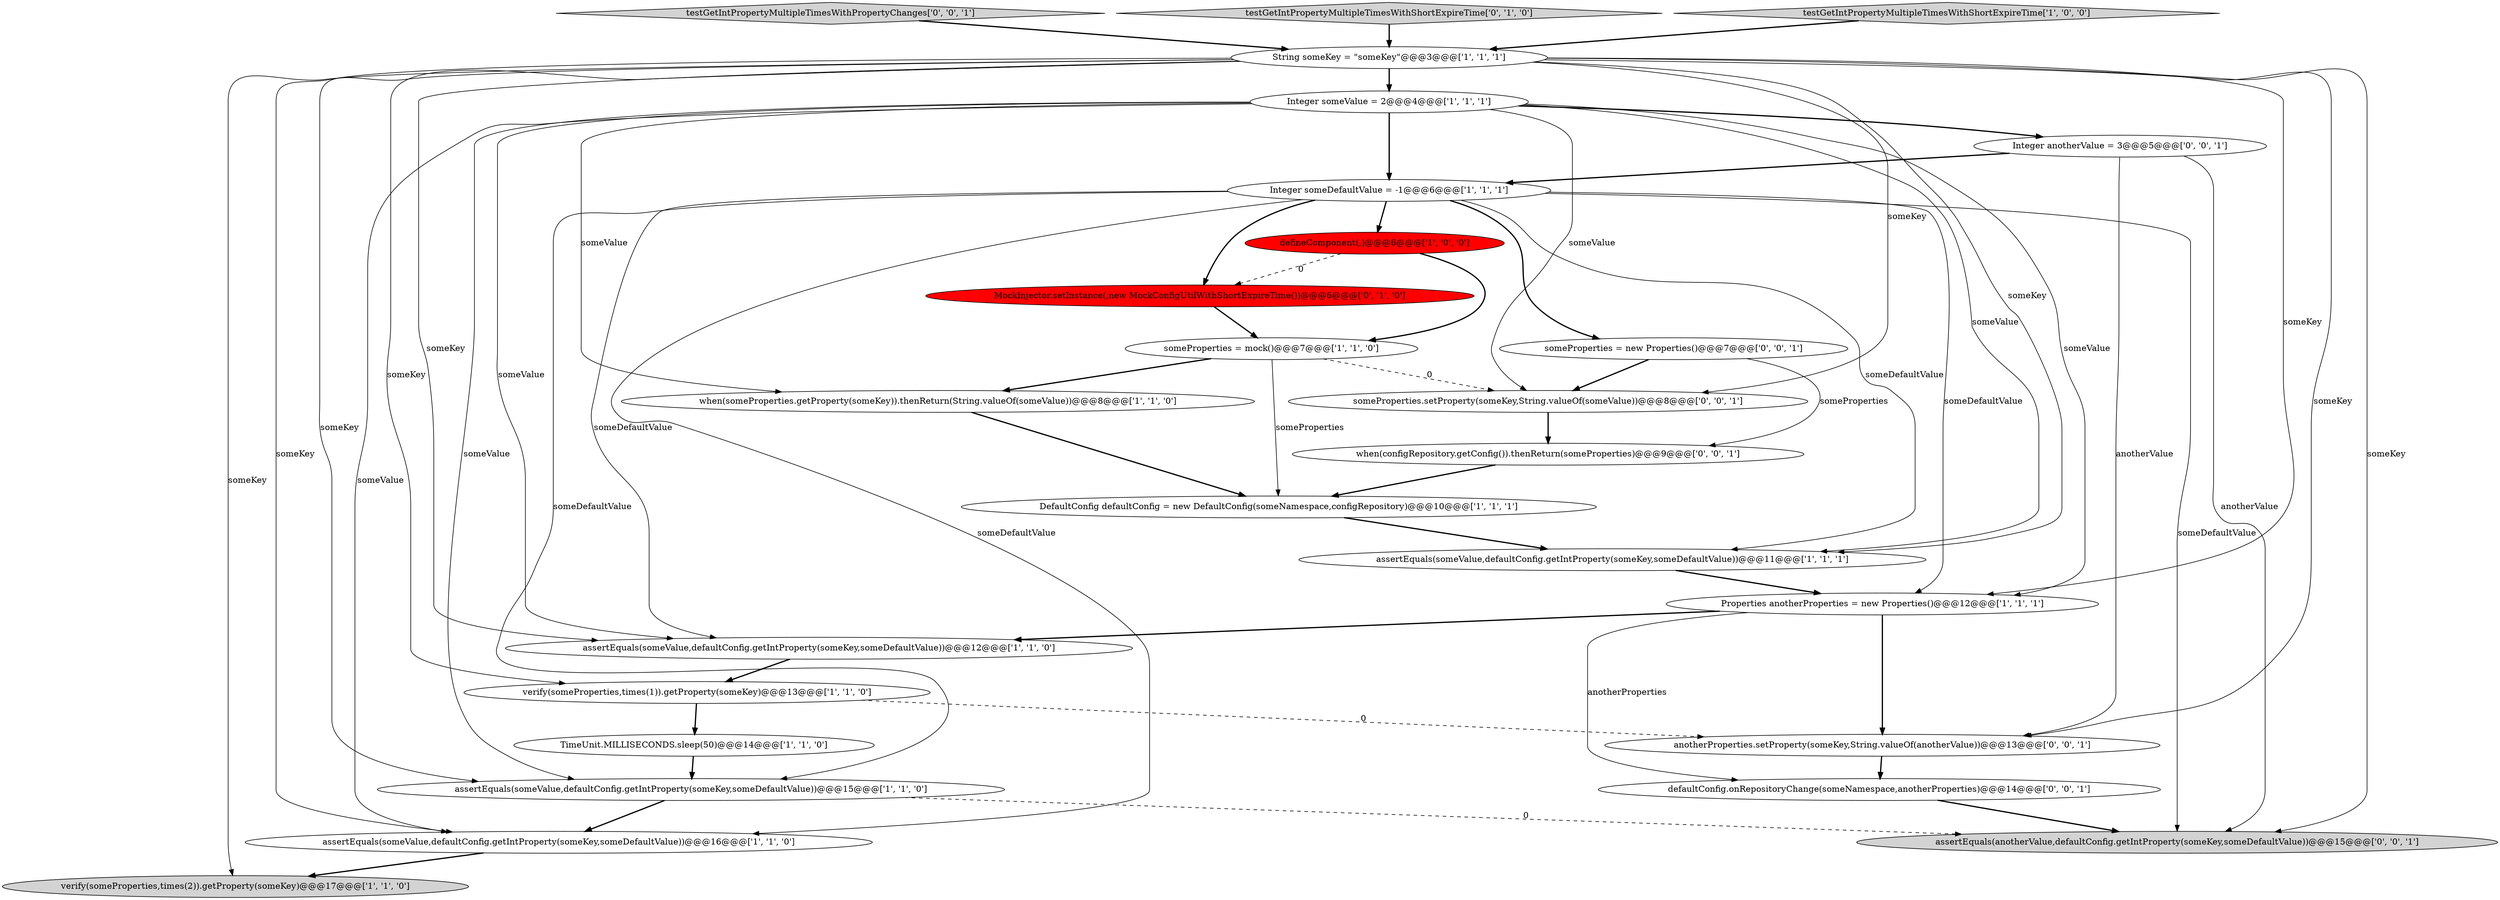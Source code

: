 digraph {
21 [style = filled, label = "someProperties.setProperty(someKey,String.valueOf(someValue))@@@8@@@['0', '0', '1']", fillcolor = white, shape = ellipse image = "AAA0AAABBB3BBB"];
24 [style = filled, label = "when(configRepository.getConfig()).thenReturn(someProperties)@@@9@@@['0', '0', '1']", fillcolor = white, shape = ellipse image = "AAA0AAABBB3BBB"];
23 [style = filled, label = "testGetIntPropertyMultipleTimesWithPropertyChanges['0', '0', '1']", fillcolor = lightgray, shape = diamond image = "AAA0AAABBB3BBB"];
8 [style = filled, label = "Properties anotherProperties = new Properties()@@@12@@@['1', '1', '1']", fillcolor = white, shape = ellipse image = "AAA0AAABBB1BBB"];
16 [style = filled, label = "testGetIntPropertyMultipleTimesWithShortExpireTime['0', '1', '0']", fillcolor = lightgray, shape = diamond image = "AAA0AAABBB2BBB"];
17 [style = filled, label = "MockInjector.setInstance(,new MockConfigUtilWithShortExpireTime())@@@6@@@['0', '1', '0']", fillcolor = red, shape = ellipse image = "AAA1AAABBB2BBB"];
4 [style = filled, label = "someProperties = mock()@@@7@@@['1', '1', '0']", fillcolor = white, shape = ellipse image = "AAA0AAABBB1BBB"];
0 [style = filled, label = "verify(someProperties,times(2)).getProperty(someKey)@@@17@@@['1', '1', '0']", fillcolor = lightgray, shape = ellipse image = "AAA0AAABBB1BBB"];
22 [style = filled, label = "anotherProperties.setProperty(someKey,String.valueOf(anotherValue))@@@13@@@['0', '0', '1']", fillcolor = white, shape = ellipse image = "AAA0AAABBB3BBB"];
11 [style = filled, label = "verify(someProperties,times(1)).getProperty(someKey)@@@13@@@['1', '1', '0']", fillcolor = white, shape = ellipse image = "AAA0AAABBB1BBB"];
7 [style = filled, label = "assertEquals(someValue,defaultConfig.getIntProperty(someKey,someDefaultValue))@@@15@@@['1', '1', '0']", fillcolor = white, shape = ellipse image = "AAA0AAABBB1BBB"];
5 [style = filled, label = "Integer someValue = 2@@@4@@@['1', '1', '1']", fillcolor = white, shape = ellipse image = "AAA0AAABBB1BBB"];
1 [style = filled, label = "assertEquals(someValue,defaultConfig.getIntProperty(someKey,someDefaultValue))@@@12@@@['1', '1', '0']", fillcolor = white, shape = ellipse image = "AAA0AAABBB1BBB"];
10 [style = filled, label = "assertEquals(someValue,defaultConfig.getIntProperty(someKey,someDefaultValue))@@@16@@@['1', '1', '0']", fillcolor = white, shape = ellipse image = "AAA0AAABBB1BBB"];
14 [style = filled, label = "Integer someDefaultValue = -1@@@6@@@['1', '1', '1']", fillcolor = white, shape = ellipse image = "AAA0AAABBB1BBB"];
12 [style = filled, label = "DefaultConfig defaultConfig = new DefaultConfig(someNamespace,configRepository)@@@10@@@['1', '1', '1']", fillcolor = white, shape = ellipse image = "AAA0AAABBB1BBB"];
13 [style = filled, label = "assertEquals(someValue,defaultConfig.getIntProperty(someKey,someDefaultValue))@@@11@@@['1', '1', '1']", fillcolor = white, shape = ellipse image = "AAA0AAABBB1BBB"];
18 [style = filled, label = "defaultConfig.onRepositoryChange(someNamespace,anotherProperties)@@@14@@@['0', '0', '1']", fillcolor = white, shape = ellipse image = "AAA0AAABBB3BBB"];
25 [style = filled, label = "assertEquals(anotherValue,defaultConfig.getIntProperty(someKey,someDefaultValue))@@@15@@@['0', '0', '1']", fillcolor = lightgray, shape = ellipse image = "AAA0AAABBB3BBB"];
15 [style = filled, label = "String someKey = \"someKey\"@@@3@@@['1', '1', '1']", fillcolor = white, shape = ellipse image = "AAA0AAABBB1BBB"];
19 [style = filled, label = "Integer anotherValue = 3@@@5@@@['0', '0', '1']", fillcolor = white, shape = ellipse image = "AAA0AAABBB3BBB"];
6 [style = filled, label = "when(someProperties.getProperty(someKey)).thenReturn(String.valueOf(someValue))@@@8@@@['1', '1', '0']", fillcolor = white, shape = ellipse image = "AAA0AAABBB1BBB"];
2 [style = filled, label = "defineComponent(,)@@@6@@@['1', '0', '0']", fillcolor = red, shape = ellipse image = "AAA1AAABBB1BBB"];
9 [style = filled, label = "testGetIntPropertyMultipleTimesWithShortExpireTime['1', '0', '0']", fillcolor = lightgray, shape = diamond image = "AAA0AAABBB1BBB"];
3 [style = filled, label = "TimeUnit.MILLISECONDS.sleep(50)@@@14@@@['1', '1', '0']", fillcolor = white, shape = ellipse image = "AAA0AAABBB1BBB"];
20 [style = filled, label = "someProperties = new Properties()@@@7@@@['0', '0', '1']", fillcolor = white, shape = ellipse image = "AAA0AAABBB3BBB"];
14->13 [style = solid, label="someDefaultValue"];
16->15 [style = bold, label=""];
24->12 [style = bold, label=""];
14->7 [style = solid, label="someDefaultValue"];
19->22 [style = solid, label="anotherValue"];
5->6 [style = solid, label="someValue"];
4->6 [style = bold, label=""];
7->10 [style = bold, label=""];
5->13 [style = solid, label="someValue"];
5->21 [style = solid, label="someValue"];
23->15 [style = bold, label=""];
15->22 [style = solid, label="someKey"];
15->1 [style = solid, label="someKey"];
11->22 [style = dashed, label="0"];
5->8 [style = solid, label="someValue"];
8->18 [style = solid, label="anotherProperties"];
14->17 [style = bold, label=""];
5->1 [style = solid, label="someValue"];
21->24 [style = bold, label=""];
5->14 [style = bold, label=""];
5->10 [style = solid, label="someValue"];
4->21 [style = dashed, label="0"];
2->17 [style = dashed, label="0"];
2->4 [style = bold, label=""];
14->10 [style = solid, label="someDefaultValue"];
15->5 [style = bold, label=""];
1->11 [style = bold, label=""];
8->22 [style = bold, label=""];
14->8 [style = solid, label="someDefaultValue"];
15->0 [style = solid, label="someKey"];
20->21 [style = bold, label=""];
8->1 [style = bold, label=""];
12->13 [style = bold, label=""];
5->19 [style = bold, label=""];
22->18 [style = bold, label=""];
4->12 [style = solid, label="someProperties"];
15->8 [style = solid, label="someKey"];
19->14 [style = bold, label=""];
3->7 [style = bold, label=""];
11->3 [style = bold, label=""];
14->1 [style = solid, label="someDefaultValue"];
9->15 [style = bold, label=""];
10->0 [style = bold, label=""];
15->11 [style = solid, label="someKey"];
18->25 [style = bold, label=""];
7->25 [style = dashed, label="0"];
19->25 [style = solid, label="anotherValue"];
14->2 [style = bold, label=""];
15->10 [style = solid, label="someKey"];
15->25 [style = solid, label="someKey"];
5->7 [style = solid, label="someValue"];
14->25 [style = solid, label="someDefaultValue"];
13->8 [style = bold, label=""];
15->13 [style = solid, label="someKey"];
15->21 [style = solid, label="someKey"];
17->4 [style = bold, label=""];
15->7 [style = solid, label="someKey"];
14->20 [style = bold, label=""];
20->24 [style = solid, label="someProperties"];
6->12 [style = bold, label=""];
}
